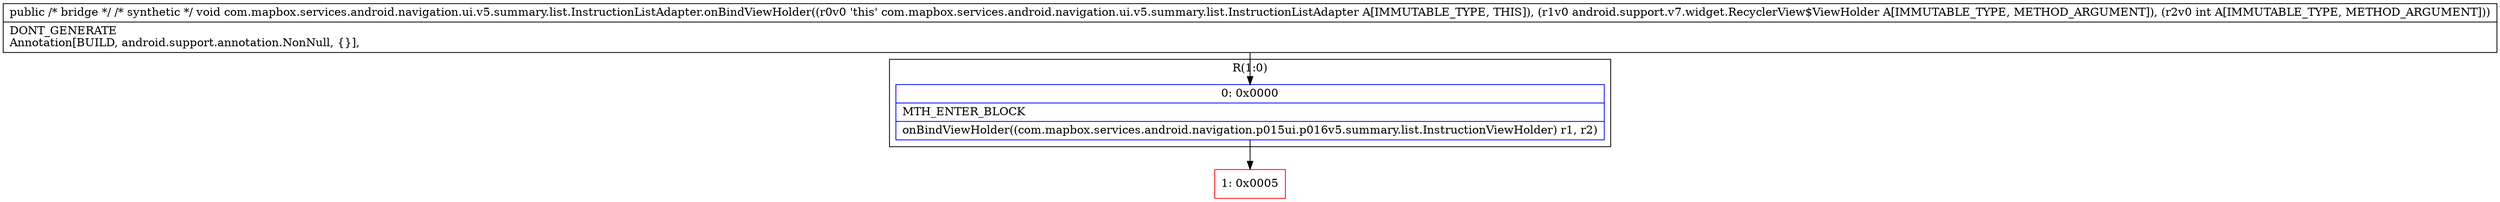 digraph "CFG forcom.mapbox.services.android.navigation.ui.v5.summary.list.InstructionListAdapter.onBindViewHolder(Landroid\/support\/v7\/widget\/RecyclerView$ViewHolder;I)V" {
subgraph cluster_Region_440833662 {
label = "R(1:0)";
node [shape=record,color=blue];
Node_0 [shape=record,label="{0\:\ 0x0000|MTH_ENTER_BLOCK\l|onBindViewHolder((com.mapbox.services.android.navigation.p015ui.p016v5.summary.list.InstructionViewHolder) r1, r2)\l}"];
}
Node_1 [shape=record,color=red,label="{1\:\ 0x0005}"];
MethodNode[shape=record,label="{public \/* bridge *\/ \/* synthetic *\/ void com.mapbox.services.android.navigation.ui.v5.summary.list.InstructionListAdapter.onBindViewHolder((r0v0 'this' com.mapbox.services.android.navigation.ui.v5.summary.list.InstructionListAdapter A[IMMUTABLE_TYPE, THIS]), (r1v0 android.support.v7.widget.RecyclerView$ViewHolder A[IMMUTABLE_TYPE, METHOD_ARGUMENT]), (r2v0 int A[IMMUTABLE_TYPE, METHOD_ARGUMENT]))  | DONT_GENERATE\lAnnotation[BUILD, android.support.annotation.NonNull, \{\}], \l}"];
MethodNode -> Node_0;
Node_0 -> Node_1;
}

